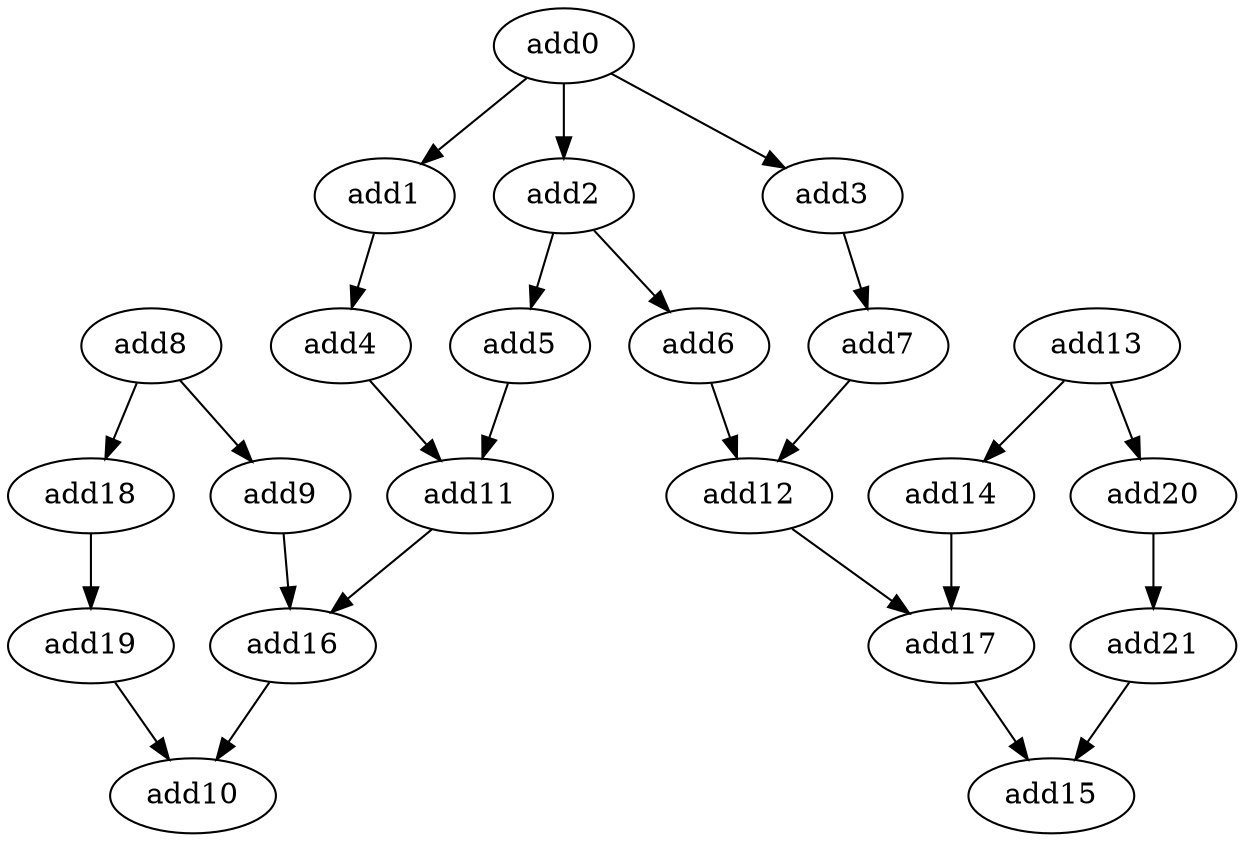 digraph "G" {
add0 [opcode=add];
add1 [opcode=add];
add2 [opcode=add];
add3 [opcode=add];
add4 [opcode=add];
add5 [opcode=add];
add6 [opcode=add];
add7 [opcode=add];
add11 [opcode=add];
add12 [opcode=add];
add8 [opcode=add];
add9 [opcode=add];
add10 [opcode=add];
add16 [opcode=add];
add17 [opcode=add];
add13 [opcode=add];
add14 [opcode=add];
add15 [opcode=add];
add18 [opcode=add];
add19 [opcode=add];
add20 [opcode=add];
add21 [opcode=add];
add0 -> add1  [key=0];
add0 -> add2  [key=0];
add0 -> add3  [key=0];
add1 -> add4  [key=0];
add2 -> add5  [key=0];
add2 -> add6  [key=0];
add3 -> add7  [key=0];
add4 -> add11  [key=0];
add5 -> add11  [key=0];
add6 -> add12  [key=0];
add7 -> add12  [key=0];
add11 -> add16  [key=0];
add12 -> add17  [key=0];
add8 -> add9  [key=0];
add8 -> add18  [key=0];
add9 -> add16  [key=0];
add16 -> add10  [key=0];
add17 -> add15  [key=0];
add13 -> add14  [key=0];
add13 -> add20  [key=0];
add14 -> add17  [key=0];
add18 -> add19  [key=0];
add19 -> add10  [key=0];
add20 -> add21  [key=0];
add21 -> add15  [key=0];
}
